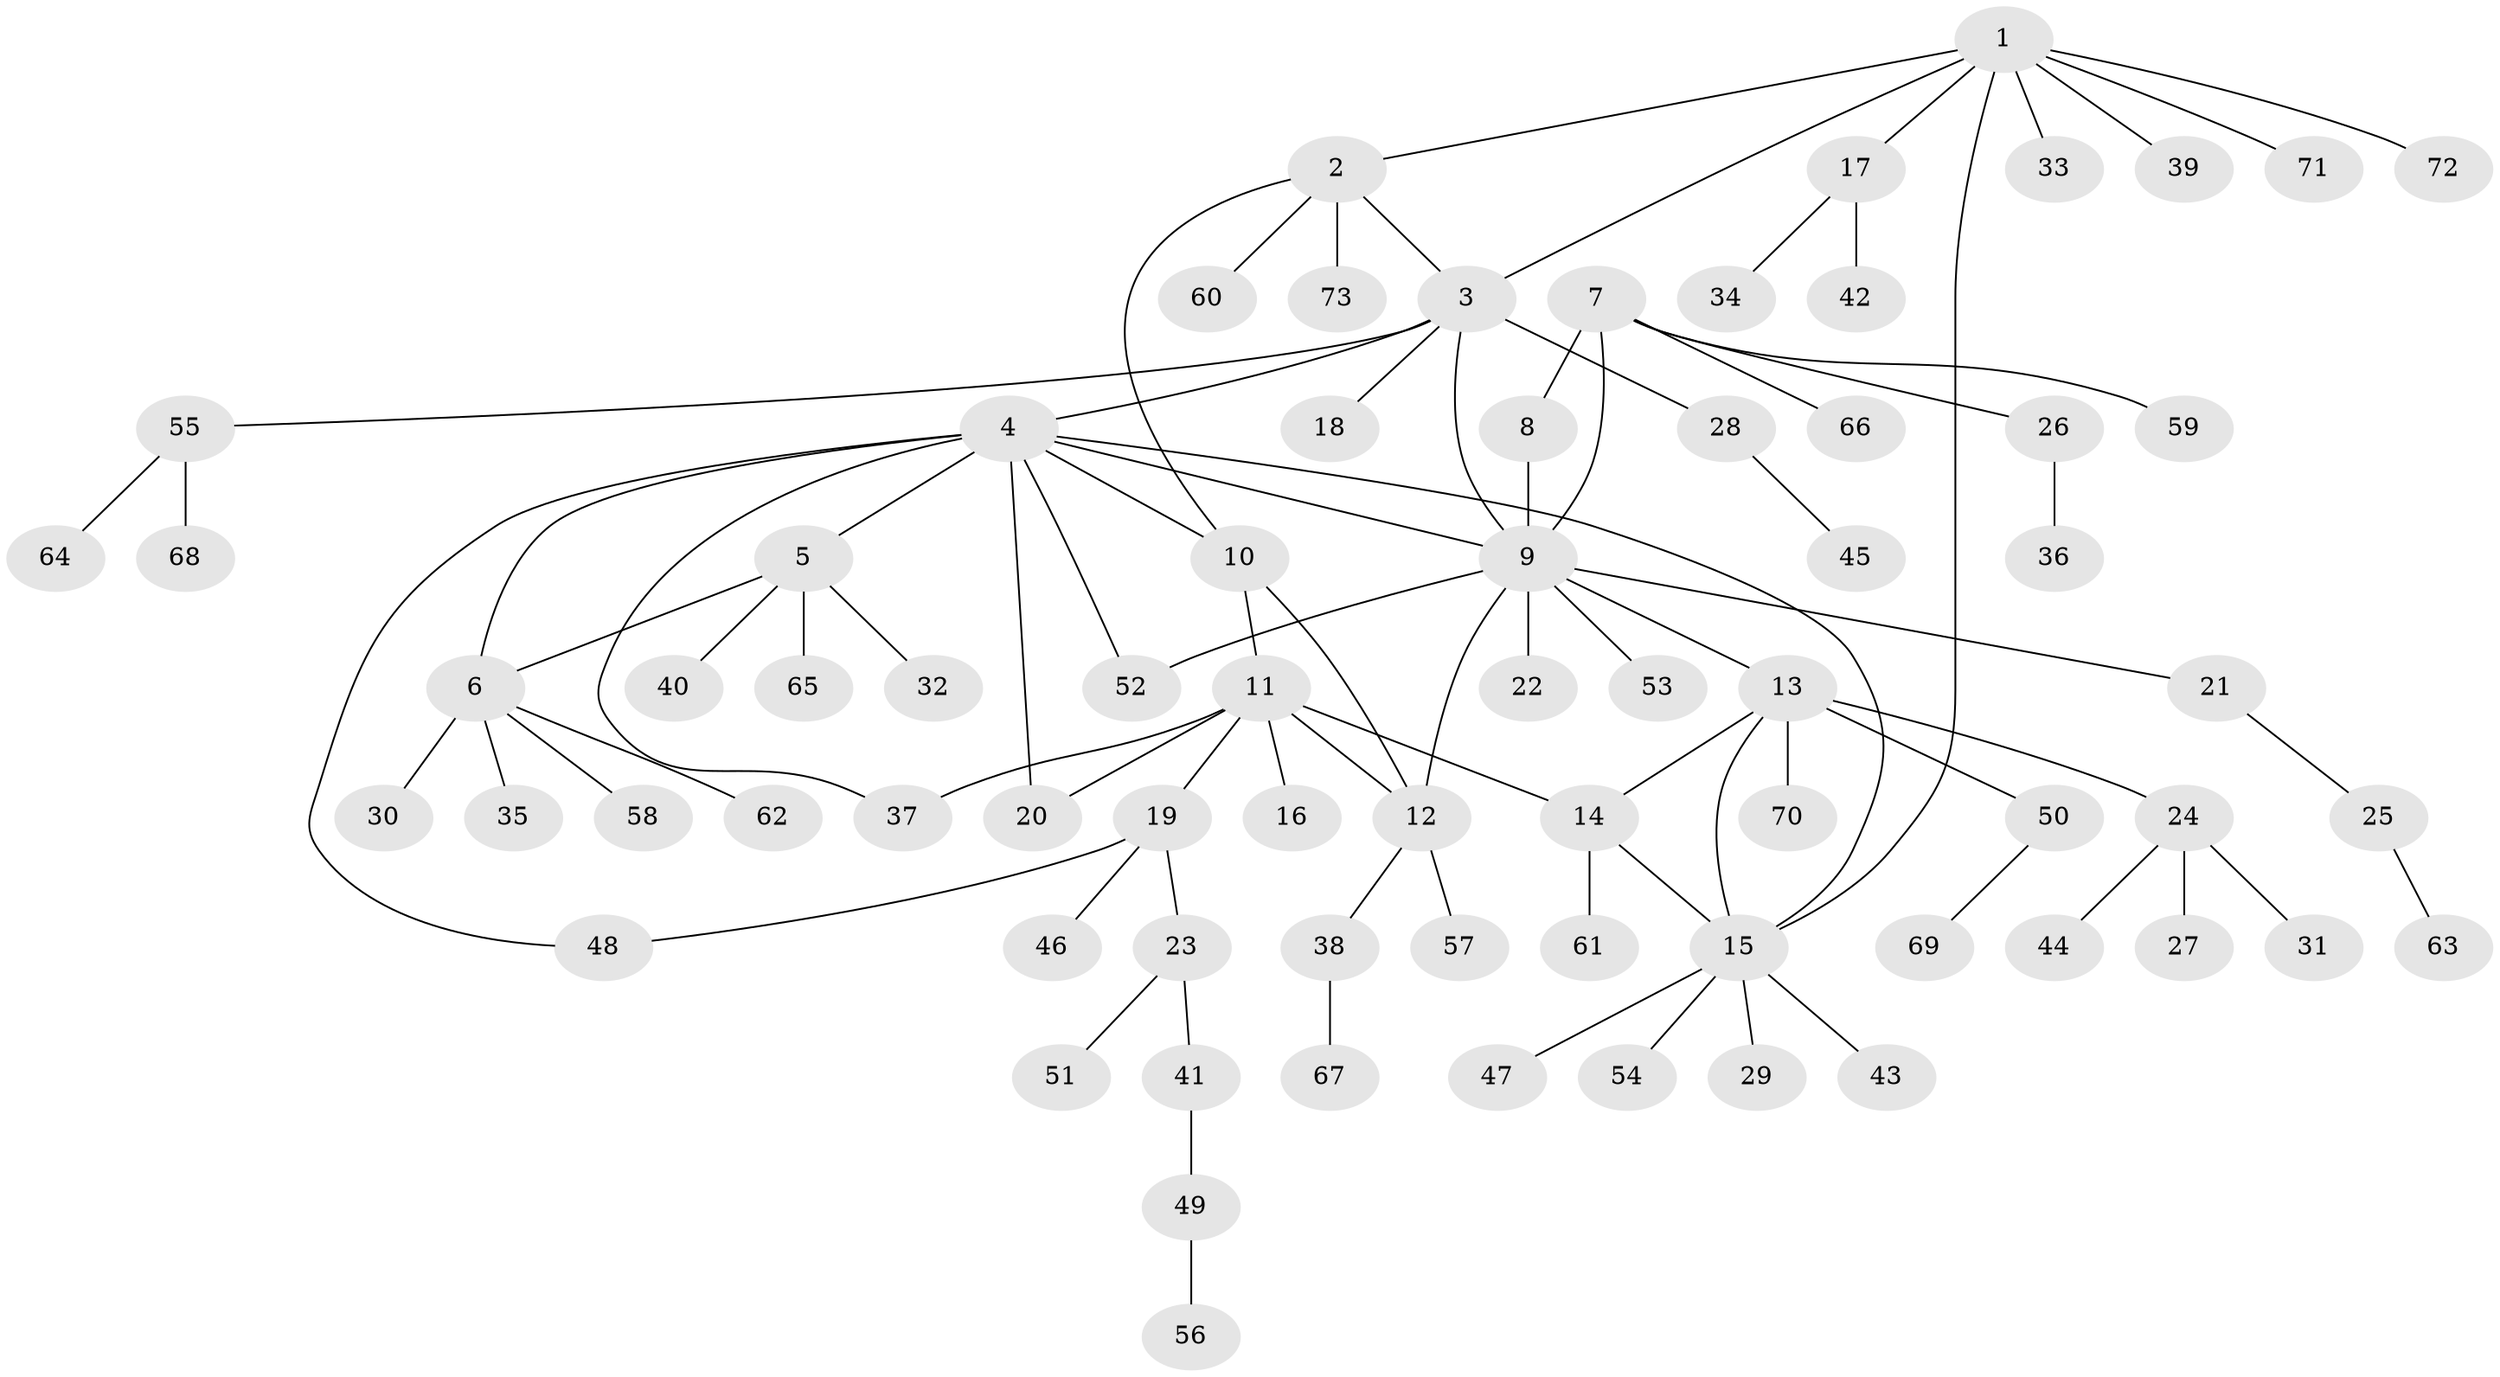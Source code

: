 // Generated by graph-tools (version 1.1) at 2025/50/03/09/25 03:50:33]
// undirected, 73 vertices, 87 edges
graph export_dot {
graph [start="1"]
  node [color=gray90,style=filled];
  1;
  2;
  3;
  4;
  5;
  6;
  7;
  8;
  9;
  10;
  11;
  12;
  13;
  14;
  15;
  16;
  17;
  18;
  19;
  20;
  21;
  22;
  23;
  24;
  25;
  26;
  27;
  28;
  29;
  30;
  31;
  32;
  33;
  34;
  35;
  36;
  37;
  38;
  39;
  40;
  41;
  42;
  43;
  44;
  45;
  46;
  47;
  48;
  49;
  50;
  51;
  52;
  53;
  54;
  55;
  56;
  57;
  58;
  59;
  60;
  61;
  62;
  63;
  64;
  65;
  66;
  67;
  68;
  69;
  70;
  71;
  72;
  73;
  1 -- 2;
  1 -- 3;
  1 -- 15;
  1 -- 17;
  1 -- 33;
  1 -- 39;
  1 -- 71;
  1 -- 72;
  2 -- 3;
  2 -- 10;
  2 -- 60;
  2 -- 73;
  3 -- 4;
  3 -- 9;
  3 -- 18;
  3 -- 28;
  3 -- 55;
  4 -- 5;
  4 -- 6;
  4 -- 9;
  4 -- 10;
  4 -- 15;
  4 -- 20;
  4 -- 37;
  4 -- 48;
  4 -- 52;
  5 -- 6;
  5 -- 32;
  5 -- 40;
  5 -- 65;
  6 -- 30;
  6 -- 35;
  6 -- 58;
  6 -- 62;
  7 -- 8;
  7 -- 9;
  7 -- 26;
  7 -- 59;
  7 -- 66;
  8 -- 9;
  9 -- 12;
  9 -- 13;
  9 -- 21;
  9 -- 22;
  9 -- 52;
  9 -- 53;
  10 -- 11;
  10 -- 12;
  11 -- 12;
  11 -- 14;
  11 -- 16;
  11 -- 19;
  11 -- 20;
  11 -- 37;
  12 -- 38;
  12 -- 57;
  13 -- 14;
  13 -- 15;
  13 -- 24;
  13 -- 50;
  13 -- 70;
  14 -- 15;
  14 -- 61;
  15 -- 29;
  15 -- 43;
  15 -- 47;
  15 -- 54;
  17 -- 34;
  17 -- 42;
  19 -- 23;
  19 -- 46;
  19 -- 48;
  21 -- 25;
  23 -- 41;
  23 -- 51;
  24 -- 27;
  24 -- 31;
  24 -- 44;
  25 -- 63;
  26 -- 36;
  28 -- 45;
  38 -- 67;
  41 -- 49;
  49 -- 56;
  50 -- 69;
  55 -- 64;
  55 -- 68;
}
